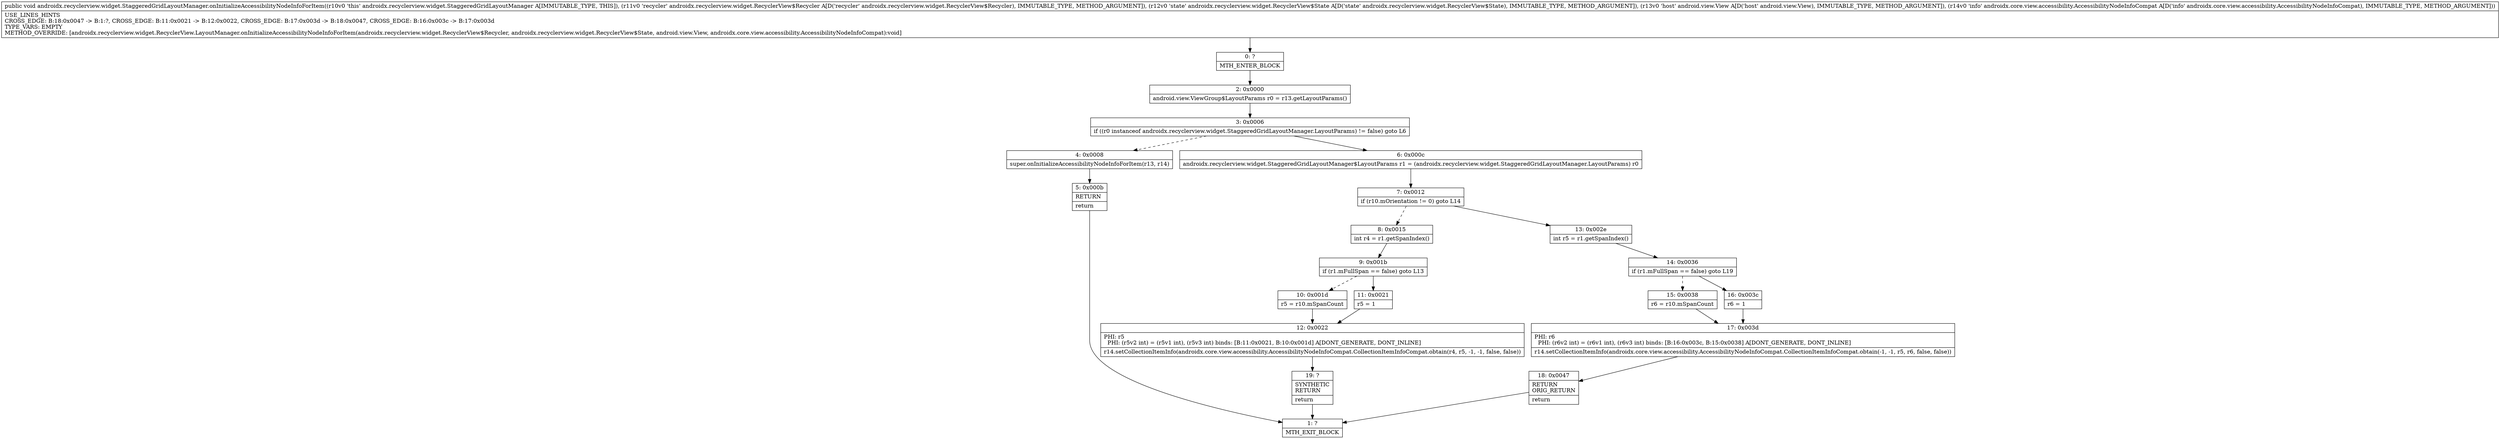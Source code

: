 digraph "CFG forandroidx.recyclerview.widget.StaggeredGridLayoutManager.onInitializeAccessibilityNodeInfoForItem(Landroidx\/recyclerview\/widget\/RecyclerView$Recycler;Landroidx\/recyclerview\/widget\/RecyclerView$State;Landroid\/view\/View;Landroidx\/core\/view\/accessibility\/AccessibilityNodeInfoCompat;)V" {
Node_0 [shape=record,label="{0\:\ ?|MTH_ENTER_BLOCK\l}"];
Node_2 [shape=record,label="{2\:\ 0x0000|android.view.ViewGroup$LayoutParams r0 = r13.getLayoutParams()\l}"];
Node_3 [shape=record,label="{3\:\ 0x0006|if ((r0 instanceof androidx.recyclerview.widget.StaggeredGridLayoutManager.LayoutParams) != false) goto L6\l}"];
Node_4 [shape=record,label="{4\:\ 0x0008|super.onInitializeAccessibilityNodeInfoForItem(r13, r14)\l}"];
Node_5 [shape=record,label="{5\:\ 0x000b|RETURN\l|return\l}"];
Node_1 [shape=record,label="{1\:\ ?|MTH_EXIT_BLOCK\l}"];
Node_6 [shape=record,label="{6\:\ 0x000c|androidx.recyclerview.widget.StaggeredGridLayoutManager$LayoutParams r1 = (androidx.recyclerview.widget.StaggeredGridLayoutManager.LayoutParams) r0\l}"];
Node_7 [shape=record,label="{7\:\ 0x0012|if (r10.mOrientation != 0) goto L14\l}"];
Node_8 [shape=record,label="{8\:\ 0x0015|int r4 = r1.getSpanIndex()\l}"];
Node_9 [shape=record,label="{9\:\ 0x001b|if (r1.mFullSpan == false) goto L13\l}"];
Node_10 [shape=record,label="{10\:\ 0x001d|r5 = r10.mSpanCount\l}"];
Node_12 [shape=record,label="{12\:\ 0x0022|PHI: r5 \l  PHI: (r5v2 int) = (r5v1 int), (r5v3 int) binds: [B:11:0x0021, B:10:0x001d] A[DONT_GENERATE, DONT_INLINE]\l|r14.setCollectionItemInfo(androidx.core.view.accessibility.AccessibilityNodeInfoCompat.CollectionItemInfoCompat.obtain(r4, r5, \-1, \-1, false, false))\l}"];
Node_19 [shape=record,label="{19\:\ ?|SYNTHETIC\lRETURN\l|return\l}"];
Node_11 [shape=record,label="{11\:\ 0x0021|r5 = 1\l}"];
Node_13 [shape=record,label="{13\:\ 0x002e|int r5 = r1.getSpanIndex()\l}"];
Node_14 [shape=record,label="{14\:\ 0x0036|if (r1.mFullSpan == false) goto L19\l}"];
Node_15 [shape=record,label="{15\:\ 0x0038|r6 = r10.mSpanCount\l}"];
Node_17 [shape=record,label="{17\:\ 0x003d|PHI: r6 \l  PHI: (r6v2 int) = (r6v1 int), (r6v3 int) binds: [B:16:0x003c, B:15:0x0038] A[DONT_GENERATE, DONT_INLINE]\l|r14.setCollectionItemInfo(androidx.core.view.accessibility.AccessibilityNodeInfoCompat.CollectionItemInfoCompat.obtain(\-1, \-1, r5, r6, false, false))\l}"];
Node_18 [shape=record,label="{18\:\ 0x0047|RETURN\lORIG_RETURN\l|return\l}"];
Node_16 [shape=record,label="{16\:\ 0x003c|r6 = 1\l}"];
MethodNode[shape=record,label="{public void androidx.recyclerview.widget.StaggeredGridLayoutManager.onInitializeAccessibilityNodeInfoForItem((r10v0 'this' androidx.recyclerview.widget.StaggeredGridLayoutManager A[IMMUTABLE_TYPE, THIS]), (r11v0 'recycler' androidx.recyclerview.widget.RecyclerView$Recycler A[D('recycler' androidx.recyclerview.widget.RecyclerView$Recycler), IMMUTABLE_TYPE, METHOD_ARGUMENT]), (r12v0 'state' androidx.recyclerview.widget.RecyclerView$State A[D('state' androidx.recyclerview.widget.RecyclerView$State), IMMUTABLE_TYPE, METHOD_ARGUMENT]), (r13v0 'host' android.view.View A[D('host' android.view.View), IMMUTABLE_TYPE, METHOD_ARGUMENT]), (r14v0 'info' androidx.core.view.accessibility.AccessibilityNodeInfoCompat A[D('info' androidx.core.view.accessibility.AccessibilityNodeInfoCompat), IMMUTABLE_TYPE, METHOD_ARGUMENT]))  | USE_LINES_HINTS\lCROSS_EDGE: B:18:0x0047 \-\> B:1:?, CROSS_EDGE: B:11:0x0021 \-\> B:12:0x0022, CROSS_EDGE: B:17:0x003d \-\> B:18:0x0047, CROSS_EDGE: B:16:0x003c \-\> B:17:0x003d\lTYPE_VARS: EMPTY\lMETHOD_OVERRIDE: [androidx.recyclerview.widget.RecyclerView.LayoutManager.onInitializeAccessibilityNodeInfoForItem(androidx.recyclerview.widget.RecyclerView$Recycler, androidx.recyclerview.widget.RecyclerView$State, android.view.View, androidx.core.view.accessibility.AccessibilityNodeInfoCompat):void]\l}"];
MethodNode -> Node_0;Node_0 -> Node_2;
Node_2 -> Node_3;
Node_3 -> Node_4[style=dashed];
Node_3 -> Node_6;
Node_4 -> Node_5;
Node_5 -> Node_1;
Node_6 -> Node_7;
Node_7 -> Node_8[style=dashed];
Node_7 -> Node_13;
Node_8 -> Node_9;
Node_9 -> Node_10[style=dashed];
Node_9 -> Node_11;
Node_10 -> Node_12;
Node_12 -> Node_19;
Node_19 -> Node_1;
Node_11 -> Node_12;
Node_13 -> Node_14;
Node_14 -> Node_15[style=dashed];
Node_14 -> Node_16;
Node_15 -> Node_17;
Node_17 -> Node_18;
Node_18 -> Node_1;
Node_16 -> Node_17;
}

